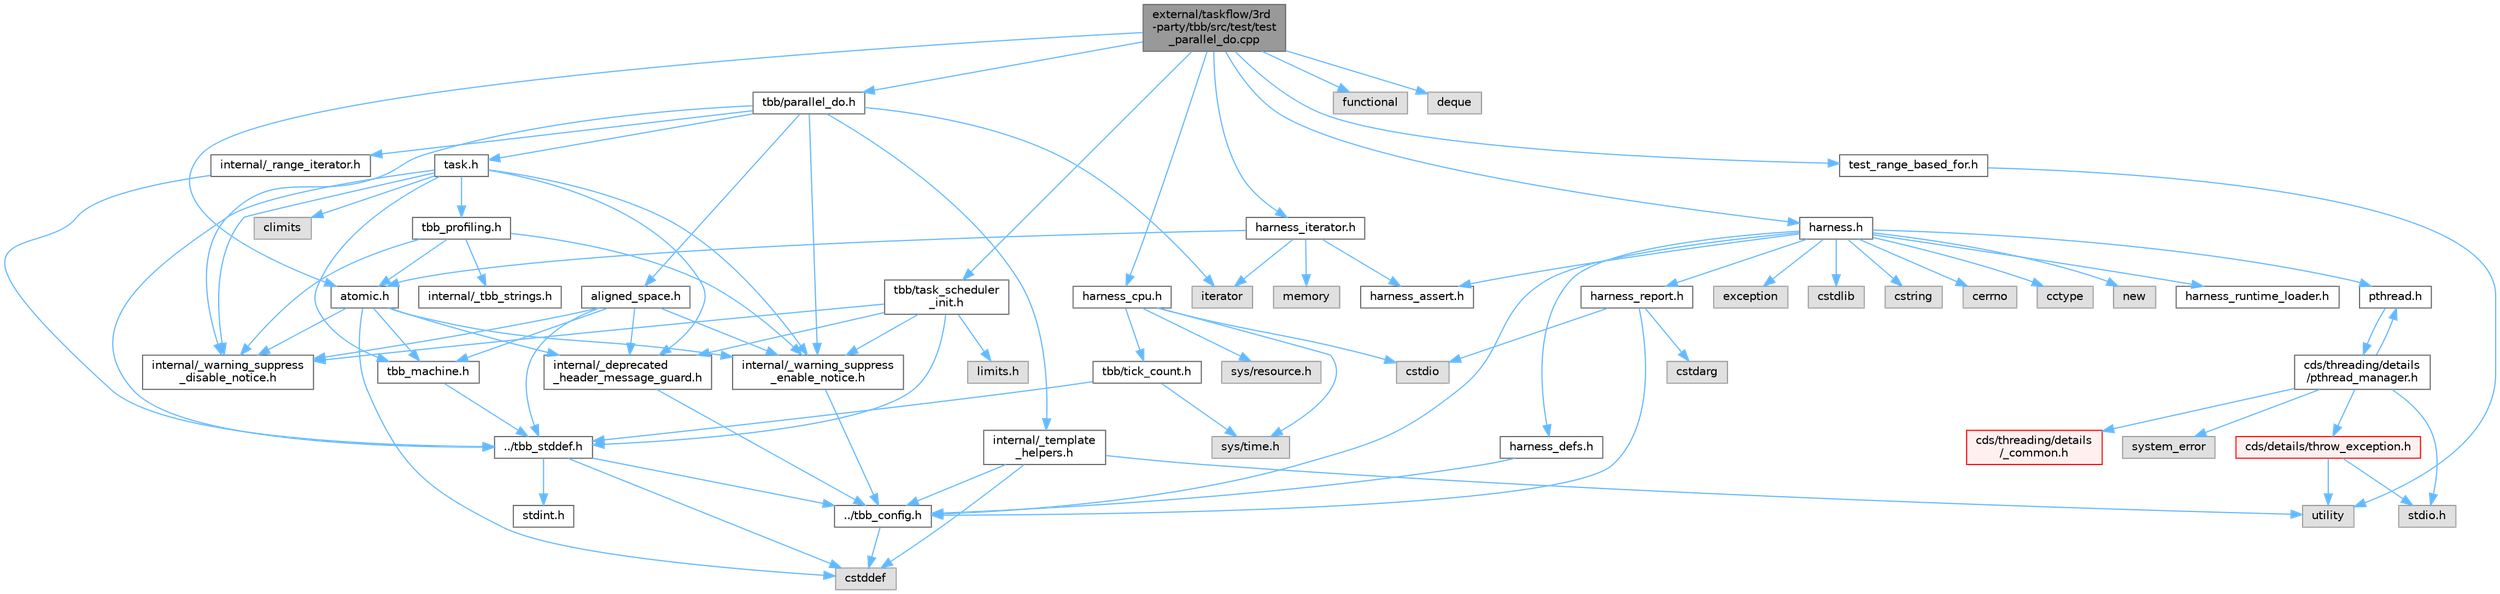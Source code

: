 digraph "external/taskflow/3rd-party/tbb/src/test/test_parallel_do.cpp"
{
 // LATEX_PDF_SIZE
  bgcolor="transparent";
  edge [fontname=Helvetica,fontsize=10,labelfontname=Helvetica,labelfontsize=10];
  node [fontname=Helvetica,fontsize=10,shape=box,height=0.2,width=0.4];
  Node1 [id="Node000001",label="external/taskflow/3rd\l-party/tbb/src/test/test\l_parallel_do.cpp",height=0.2,width=0.4,color="gray40", fillcolor="grey60", style="filled", fontcolor="black",tooltip=" "];
  Node1 -> Node2 [id="edge1_Node000001_Node000002",color="steelblue1",style="solid",tooltip=" "];
  Node2 [id="Node000002",label="tbb/parallel_do.h",height=0.2,width=0.4,color="grey40", fillcolor="white", style="filled",URL="$parallel__do_8h.html",tooltip=" "];
  Node2 -> Node3 [id="edge2_Node000002_Node000003",color="steelblue1",style="solid",tooltip=" "];
  Node3 [id="Node000003",label="internal/_warning_suppress\l_enable_notice.h",height=0.2,width=0.4,color="grey40", fillcolor="white", style="filled",URL="$__warning__suppress__enable__notice_8h.html",tooltip=" "];
  Node3 -> Node4 [id="edge3_Node000003_Node000004",color="steelblue1",style="solid",tooltip=" "];
  Node4 [id="Node000004",label="../tbb_config.h",height=0.2,width=0.4,color="grey40", fillcolor="white", style="filled",URL="$tbb__config_8h.html",tooltip=" "];
  Node4 -> Node5 [id="edge4_Node000004_Node000005",color="steelblue1",style="solid",tooltip=" "];
  Node5 [id="Node000005",label="cstddef",height=0.2,width=0.4,color="grey60", fillcolor="#E0E0E0", style="filled",tooltip=" "];
  Node2 -> Node6 [id="edge5_Node000002_Node000006",color="steelblue1",style="solid",tooltip=" "];
  Node6 [id="Node000006",label="internal/_range_iterator.h",height=0.2,width=0.4,color="grey40", fillcolor="white", style="filled",URL="$__range__iterator_8h.html",tooltip=" "];
  Node6 -> Node7 [id="edge6_Node000006_Node000007",color="steelblue1",style="solid",tooltip=" "];
  Node7 [id="Node000007",label="../tbb_stddef.h",height=0.2,width=0.4,color="grey40", fillcolor="white", style="filled",URL="$tbb__stddef_8h.html",tooltip=" "];
  Node7 -> Node4 [id="edge7_Node000007_Node000004",color="steelblue1",style="solid",tooltip=" "];
  Node7 -> Node5 [id="edge8_Node000007_Node000005",color="steelblue1",style="solid",tooltip=" "];
  Node7 -> Node8 [id="edge9_Node000007_Node000008",color="steelblue1",style="solid",tooltip=" "];
  Node8 [id="Node000008",label="stdint.h",height=0.2,width=0.4,color="grey40", fillcolor="white", style="filled",URL="$stdint_8h.html",tooltip=" "];
  Node2 -> Node9 [id="edge10_Node000002_Node000009",color="steelblue1",style="solid",tooltip=" "];
  Node9 [id="Node000009",label="internal/_template\l_helpers.h",height=0.2,width=0.4,color="grey40", fillcolor="white", style="filled",URL="$__template__helpers_8h.html",tooltip=" "];
  Node9 -> Node10 [id="edge11_Node000009_Node000010",color="steelblue1",style="solid",tooltip=" "];
  Node10 [id="Node000010",label="utility",height=0.2,width=0.4,color="grey60", fillcolor="#E0E0E0", style="filled",tooltip=" "];
  Node9 -> Node5 [id="edge12_Node000009_Node000005",color="steelblue1",style="solid",tooltip=" "];
  Node9 -> Node4 [id="edge13_Node000009_Node000004",color="steelblue1",style="solid",tooltip=" "];
  Node2 -> Node11 [id="edge14_Node000002_Node000011",color="steelblue1",style="solid",tooltip=" "];
  Node11 [id="Node000011",label="task.h",height=0.2,width=0.4,color="grey40", fillcolor="white", style="filled",URL="$task_8h.html",tooltip=" "];
  Node11 -> Node12 [id="edge15_Node000011_Node000012",color="steelblue1",style="solid",tooltip=" "];
  Node12 [id="Node000012",label="internal/_deprecated\l_header_message_guard.h",height=0.2,width=0.4,color="grey40", fillcolor="white", style="filled",URL="$__deprecated__header__message__guard_8h.html",tooltip=" "];
  Node12 -> Node4 [id="edge16_Node000012_Node000004",color="steelblue1",style="solid",tooltip=" "];
  Node11 -> Node3 [id="edge17_Node000011_Node000003",color="steelblue1",style="solid",tooltip=" "];
  Node11 -> Node7 [id="edge18_Node000011_Node000007",color="steelblue1",style="solid",tooltip=" "];
  Node11 -> Node13 [id="edge19_Node000011_Node000013",color="steelblue1",style="solid",tooltip=" "];
  Node13 [id="Node000013",label="tbb_machine.h",height=0.2,width=0.4,color="grey40", fillcolor="white", style="filled",URL="$tbb__machine_8h.html",tooltip=" "];
  Node13 -> Node7 [id="edge20_Node000013_Node000007",color="steelblue1",style="solid",tooltip=" "];
  Node11 -> Node14 [id="edge21_Node000011_Node000014",color="steelblue1",style="solid",tooltip=" "];
  Node14 [id="Node000014",label="tbb_profiling.h",height=0.2,width=0.4,color="grey40", fillcolor="white", style="filled",URL="$tbb__profiling_8h.html",tooltip=" "];
  Node14 -> Node3 [id="edge22_Node000014_Node000003",color="steelblue1",style="solid",tooltip=" "];
  Node14 -> Node15 [id="edge23_Node000014_Node000015",color="steelblue1",style="solid",tooltip=" "];
  Node15 [id="Node000015",label="internal/_tbb_strings.h",height=0.2,width=0.4,color="grey40", fillcolor="white", style="filled",URL="$__tbb__strings_8h.html",tooltip=" "];
  Node14 -> Node16 [id="edge24_Node000014_Node000016",color="steelblue1",style="solid",tooltip=" "];
  Node16 [id="Node000016",label="atomic.h",height=0.2,width=0.4,color="grey40", fillcolor="white", style="filled",URL="$external_2taskflow_23rd-party_2tbb_2include_2tbb_2atomic_8h.html",tooltip=" "];
  Node16 -> Node12 [id="edge25_Node000016_Node000012",color="steelblue1",style="solid",tooltip=" "];
  Node16 -> Node3 [id="edge26_Node000016_Node000003",color="steelblue1",style="solid",tooltip=" "];
  Node16 -> Node5 [id="edge27_Node000016_Node000005",color="steelblue1",style="solid",tooltip=" "];
  Node16 -> Node13 [id="edge28_Node000016_Node000013",color="steelblue1",style="solid",tooltip=" "];
  Node16 -> Node17 [id="edge29_Node000016_Node000017",color="steelblue1",style="solid",tooltip=" "];
  Node17 [id="Node000017",label="internal/_warning_suppress\l_disable_notice.h",height=0.2,width=0.4,color="grey40", fillcolor="white", style="filled",URL="$__warning__suppress__disable__notice_8h.html",tooltip=" "];
  Node14 -> Node17 [id="edge30_Node000014_Node000017",color="steelblue1",style="solid",tooltip=" "];
  Node11 -> Node18 [id="edge31_Node000011_Node000018",color="steelblue1",style="solid",tooltip=" "];
  Node18 [id="Node000018",label="climits",height=0.2,width=0.4,color="grey60", fillcolor="#E0E0E0", style="filled",tooltip=" "];
  Node11 -> Node17 [id="edge32_Node000011_Node000017",color="steelblue1",style="solid",tooltip=" "];
  Node2 -> Node19 [id="edge33_Node000002_Node000019",color="steelblue1",style="solid",tooltip=" "];
  Node19 [id="Node000019",label="aligned_space.h",height=0.2,width=0.4,color="grey40", fillcolor="white", style="filled",URL="$aligned__space_8h.html",tooltip=" "];
  Node19 -> Node12 [id="edge34_Node000019_Node000012",color="steelblue1",style="solid",tooltip=" "];
  Node19 -> Node3 [id="edge35_Node000019_Node000003",color="steelblue1",style="solid",tooltip=" "];
  Node19 -> Node7 [id="edge36_Node000019_Node000007",color="steelblue1",style="solid",tooltip=" "];
  Node19 -> Node13 [id="edge37_Node000019_Node000013",color="steelblue1",style="solid",tooltip=" "];
  Node19 -> Node17 [id="edge38_Node000019_Node000017",color="steelblue1",style="solid",tooltip=" "];
  Node2 -> Node20 [id="edge39_Node000002_Node000020",color="steelblue1",style="solid",tooltip=" "];
  Node20 [id="Node000020",label="iterator",height=0.2,width=0.4,color="grey60", fillcolor="#E0E0E0", style="filled",tooltip=" "];
  Node2 -> Node17 [id="edge40_Node000002_Node000017",color="steelblue1",style="solid",tooltip=" "];
  Node1 -> Node21 [id="edge41_Node000001_Node000021",color="steelblue1",style="solid",tooltip=" "];
  Node21 [id="Node000021",label="tbb/task_scheduler\l_init.h",height=0.2,width=0.4,color="grey40", fillcolor="white", style="filled",URL="$task__scheduler__init_8h.html",tooltip=" "];
  Node21 -> Node12 [id="edge42_Node000021_Node000012",color="steelblue1",style="solid",tooltip=" "];
  Node21 -> Node3 [id="edge43_Node000021_Node000003",color="steelblue1",style="solid",tooltip=" "];
  Node21 -> Node7 [id="edge44_Node000021_Node000007",color="steelblue1",style="solid",tooltip=" "];
  Node21 -> Node22 [id="edge45_Node000021_Node000022",color="steelblue1",style="solid",tooltip=" "];
  Node22 [id="Node000022",label="limits.h",height=0.2,width=0.4,color="grey60", fillcolor="#E0E0E0", style="filled",tooltip=" "];
  Node21 -> Node17 [id="edge46_Node000021_Node000017",color="steelblue1",style="solid",tooltip=" "];
  Node1 -> Node16 [id="edge47_Node000001_Node000016",color="steelblue1",style="solid",tooltip=" "];
  Node1 -> Node23 [id="edge48_Node000001_Node000023",color="steelblue1",style="solid",tooltip=" "];
  Node23 [id="Node000023",label="harness.h",height=0.2,width=0.4,color="grey40", fillcolor="white", style="filled",URL="$harness_8h.html",tooltip=" "];
  Node23 -> Node4 [id="edge49_Node000023_Node000004",color="steelblue1",style="solid",tooltip=" "];
  Node23 -> Node24 [id="edge50_Node000023_Node000024",color="steelblue1",style="solid",tooltip=" "];
  Node24 [id="Node000024",label="harness_defs.h",height=0.2,width=0.4,color="grey40", fillcolor="white", style="filled",URL="$harness__defs_8h.html",tooltip=" "];
  Node24 -> Node4 [id="edge51_Node000024_Node000004",color="steelblue1",style="solid",tooltip=" "];
  Node23 -> Node25 [id="edge52_Node000023_Node000025",color="steelblue1",style="solid",tooltip=" "];
  Node25 [id="Node000025",label="cstdlib",height=0.2,width=0.4,color="grey60", fillcolor="#E0E0E0", style="filled",tooltip=" "];
  Node23 -> Node26 [id="edge53_Node000023_Node000026",color="steelblue1",style="solid",tooltip=" "];
  Node26 [id="Node000026",label="cstring",height=0.2,width=0.4,color="grey60", fillcolor="#E0E0E0", style="filled",tooltip=" "];
  Node23 -> Node27 [id="edge54_Node000023_Node000027",color="steelblue1",style="solid",tooltip=" "];
  Node27 [id="Node000027",label="cerrno",height=0.2,width=0.4,color="grey60", fillcolor="#E0E0E0", style="filled",tooltip=" "];
  Node23 -> Node28 [id="edge55_Node000023_Node000028",color="steelblue1",style="solid",tooltip=" "];
  Node28 [id="Node000028",label="cctype",height=0.2,width=0.4,color="grey60", fillcolor="#E0E0E0", style="filled",tooltip=" "];
  Node23 -> Node29 [id="edge56_Node000023_Node000029",color="steelblue1",style="solid",tooltip=" "];
  Node29 [id="Node000029",label="new",height=0.2,width=0.4,color="grey60", fillcolor="#E0E0E0", style="filled",tooltip=" "];
  Node23 -> Node30 [id="edge57_Node000023_Node000030",color="steelblue1",style="solid",tooltip=" "];
  Node30 [id="Node000030",label="pthread.h",height=0.2,width=0.4,color="grey40", fillcolor="white", style="filled",URL="$pthread_8h.html",tooltip=" "];
  Node30 -> Node31 [id="edge58_Node000030_Node000031",color="steelblue1",style="solid",tooltip=" "];
  Node31 [id="Node000031",label="cds/threading/details\l/pthread_manager.h",height=0.2,width=0.4,color="grey40", fillcolor="white", style="filled",URL="$pthread__manager_8h.html",tooltip=" "];
  Node31 -> Node32 [id="edge59_Node000031_Node000032",color="steelblue1",style="solid",tooltip=" "];
  Node32 [id="Node000032",label="system_error",height=0.2,width=0.4,color="grey60", fillcolor="#E0E0E0", style="filled",tooltip=" "];
  Node31 -> Node33 [id="edge60_Node000031_Node000033",color="steelblue1",style="solid",tooltip=" "];
  Node33 [id="Node000033",label="stdio.h",height=0.2,width=0.4,color="grey60", fillcolor="#E0E0E0", style="filled",tooltip=" "];
  Node31 -> Node30 [id="edge61_Node000031_Node000030",color="steelblue1",style="solid",tooltip=" "];
  Node31 -> Node34 [id="edge62_Node000031_Node000034",color="steelblue1",style="solid",tooltip=" "];
  Node34 [id="Node000034",label="cds/threading/details\l/_common.h",height=0.2,width=0.4,color="red", fillcolor="#FFF0F0", style="filled",URL="$__common_8h.html",tooltip=" "];
  Node31 -> Node67 [id="edge63_Node000031_Node000067",color="steelblue1",style="solid",tooltip=" "];
  Node67 [id="Node000067",label="cds/details/throw_exception.h",height=0.2,width=0.4,color="red", fillcolor="#FFF0F0", style="filled",URL="$throw__exception_8h.html",tooltip=" "];
  Node67 -> Node33 [id="edge64_Node000067_Node000033",color="steelblue1",style="solid",tooltip=" "];
  Node67 -> Node10 [id="edge65_Node000067_Node000010",color="steelblue1",style="solid",tooltip=" "];
  Node23 -> Node75 [id="edge66_Node000023_Node000075",color="steelblue1",style="solid",tooltip=" "];
  Node75 [id="Node000075",label="harness_runtime_loader.h",height=0.2,width=0.4,color="grey40", fillcolor="white", style="filled",URL="$harness__runtime__loader_8h.html",tooltip=" "];
  Node23 -> Node76 [id="edge67_Node000023_Node000076",color="steelblue1",style="solid",tooltip=" "];
  Node76 [id="Node000076",label="harness_report.h",height=0.2,width=0.4,color="grey40", fillcolor="white", style="filled",URL="$harness__report_8h.html",tooltip=" "];
  Node76 -> Node77 [id="edge68_Node000076_Node000077",color="steelblue1",style="solid",tooltip=" "];
  Node77 [id="Node000077",label="cstdio",height=0.2,width=0.4,color="grey60", fillcolor="#E0E0E0", style="filled",tooltip=" "];
  Node76 -> Node78 [id="edge69_Node000076_Node000078",color="steelblue1",style="solid",tooltip=" "];
  Node78 [id="Node000078",label="cstdarg",height=0.2,width=0.4,color="grey60", fillcolor="#E0E0E0", style="filled",tooltip=" "];
  Node76 -> Node4 [id="edge70_Node000076_Node000004",color="steelblue1",style="solid",tooltip=" "];
  Node23 -> Node43 [id="edge71_Node000023_Node000043",color="steelblue1",style="solid",tooltip=" "];
  Node43 [id="Node000043",label="exception",height=0.2,width=0.4,color="grey60", fillcolor="#E0E0E0", style="filled",tooltip=" "];
  Node23 -> Node79 [id="edge72_Node000023_Node000079",color="steelblue1",style="solid",tooltip=" "];
  Node79 [id="Node000079",label="harness_assert.h",height=0.2,width=0.4,color="grey40", fillcolor="white", style="filled",URL="$harness__assert_8h.html",tooltip=" "];
  Node1 -> Node80 [id="edge73_Node000001_Node000080",color="steelblue1",style="solid",tooltip=" "];
  Node80 [id="Node000080",label="harness_cpu.h",height=0.2,width=0.4,color="grey40", fillcolor="white", style="filled",URL="$harness__cpu_8h.html",tooltip=" "];
  Node80 -> Node81 [id="edge74_Node000080_Node000081",color="steelblue1",style="solid",tooltip=" "];
  Node81 [id="Node000081",label="sys/time.h",height=0.2,width=0.4,color="grey60", fillcolor="#E0E0E0", style="filled",tooltip=" "];
  Node80 -> Node82 [id="edge75_Node000080_Node000082",color="steelblue1",style="solid",tooltip=" "];
  Node82 [id="Node000082",label="sys/resource.h",height=0.2,width=0.4,color="grey60", fillcolor="#E0E0E0", style="filled",tooltip=" "];
  Node80 -> Node83 [id="edge76_Node000080_Node000083",color="steelblue1",style="solid",tooltip=" "];
  Node83 [id="Node000083",label="tbb/tick_count.h",height=0.2,width=0.4,color="grey40", fillcolor="white", style="filled",URL="$tick__count_8h.html",tooltip=" "];
  Node83 -> Node7 [id="edge77_Node000083_Node000007",color="steelblue1",style="solid",tooltip=" "];
  Node83 -> Node81 [id="edge78_Node000083_Node000081",color="steelblue1",style="solid",tooltip=" "];
  Node80 -> Node77 [id="edge79_Node000080_Node000077",color="steelblue1",style="solid",tooltip=" "];
  Node1 -> Node84 [id="edge80_Node000001_Node000084",color="steelblue1",style="solid",tooltip=" "];
  Node84 [id="Node000084",label="harness_iterator.h",height=0.2,width=0.4,color="grey40", fillcolor="white", style="filled",URL="$harness__iterator_8h.html",tooltip=" "];
  Node84 -> Node20 [id="edge81_Node000084_Node000020",color="steelblue1",style="solid",tooltip=" "];
  Node84 -> Node46 [id="edge82_Node000084_Node000046",color="steelblue1",style="solid",tooltip=" "];
  Node46 [id="Node000046",label="memory",height=0.2,width=0.4,color="grey60", fillcolor="#E0E0E0", style="filled",tooltip=" "];
  Node84 -> Node16 [id="edge83_Node000084_Node000016",color="steelblue1",style="solid",tooltip=" "];
  Node84 -> Node79 [id="edge84_Node000084_Node000079",color="steelblue1",style="solid",tooltip=" "];
  Node1 -> Node85 [id="edge85_Node000001_Node000085",color="steelblue1",style="solid",tooltip=" "];
  Node85 [id="Node000085",label="test_range_based_for.h",height=0.2,width=0.4,color="grey40", fillcolor="white", style="filled",URL="$test__range__based__for_8h.html",tooltip=" "];
  Node85 -> Node10 [id="edge86_Node000085_Node000010",color="steelblue1",style="solid",tooltip=" "];
  Node1 -> Node86 [id="edge87_Node000001_Node000086",color="steelblue1",style="solid",tooltip=" "];
  Node86 [id="Node000086",label="functional",height=0.2,width=0.4,color="grey60", fillcolor="#E0E0E0", style="filled",tooltip=" "];
  Node1 -> Node87 [id="edge88_Node000001_Node000087",color="steelblue1",style="solid",tooltip=" "];
  Node87 [id="Node000087",label="deque",height=0.2,width=0.4,color="grey60", fillcolor="#E0E0E0", style="filled",tooltip=" "];
}
